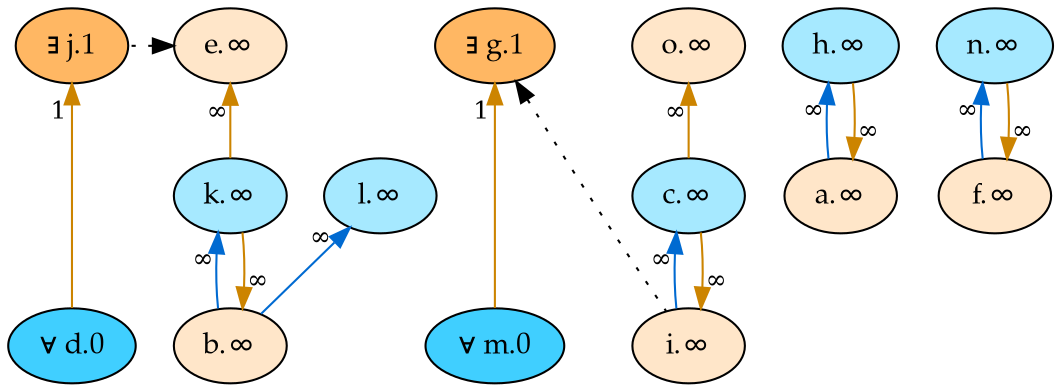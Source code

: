 digraph {
    rankdir="TB"
    node [style=filled fontname="Palatino" fontsize=14]
    node [fillcolor="#40cfff"]
    "d" [label="∀ d.0"]
    "m" [label="∀ m.0"]
    node [fillcolor="#a6e9ff"]
    "h" [label="h.∞"]
    "k" [label="k.∞"]
    "l" [label="l.∞"]
    "c" [label="c.∞"]
    "n" [label="n.∞"]
    node [fillcolor="#ffb763"]
    "g" [label="∃ g.1"]
    "j" [label="∃ j.1"]
    node [fillcolor="#ffe6c9"]
    "a" [label="a.∞"]
    "b" [label="b.∞"]
    "i" [label="i.∞"]
    "o" [label="o.∞"]
    "e" [label="e.∞"]
    "f" [label="f.∞"]
    edge[labeldistance=1.5 fontsize=12]
    edge [color="#006ad1" style="solid" dir="back" taillabel="∞"]
           "h" -> "a" 
           "k" -> "b" 
           "l" -> "b" 
           "c" -> "i" 
           "n" -> "f" 
    edge [color="#cc8400" style="solid" dir="back" taillabel="∞"]
           "a" -> "h" 
           "b" -> "k" 
           "i" -> "c" 
           "o" -> "c" 
           "e" -> "k" 
           "f" -> "n" 
    edge [color="#cc8400" style="solid" dir="back" taillabel="1"]
           "j" -> "d" 
           "g" -> "m" 
    edge [color="black" style="dotted" dir="back" taillabel="" constraint=false]
           "e" -> "j" 
           "g" -> "i" 
    {rank = max d m}
    {rank = min g j}
}
